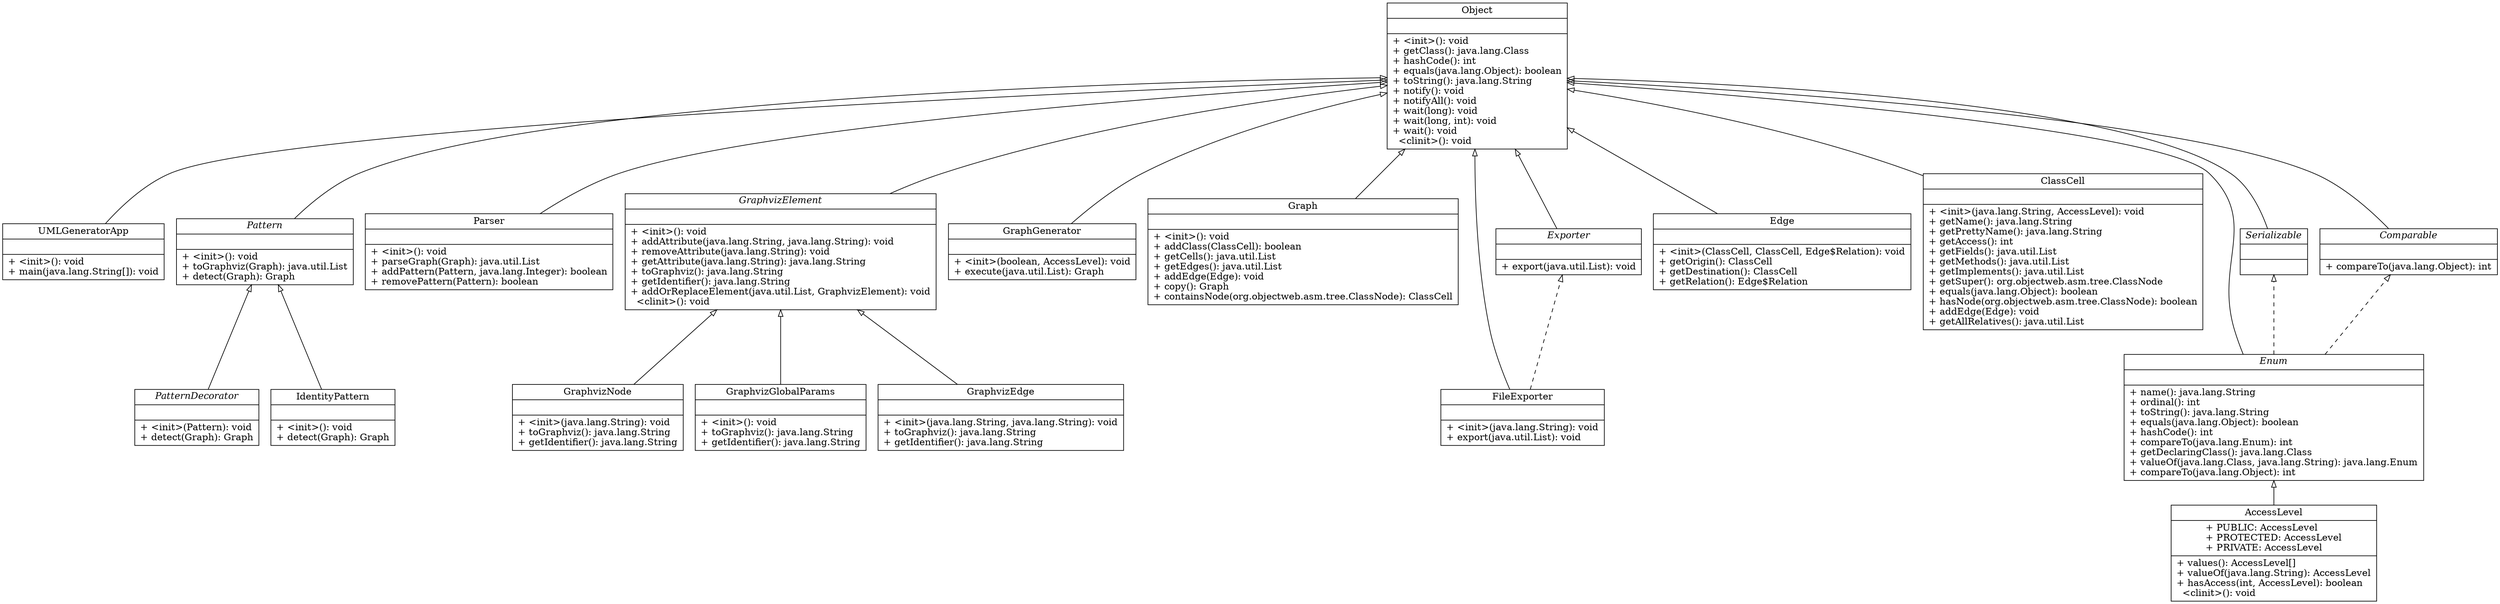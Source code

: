 digraph uml {
rankdir = BT;
"UMLGeneratorApp" [
	shape = "record",
	label = <{UMLGeneratorApp||+ &lt;init&gt;(): void<br align="left"/>+ main(java.lang.String[]): void<br align="left"/>}>
];
"Object" [
	shape = "record",
	label = <{Object||+ &lt;init&gt;(): void<br align="left"/>+ getClass(): java.lang.Class<br align="left"/>+ hashCode(): int<br align="left"/>+ equals(java.lang.Object): boolean<br align="left"/>+ toString(): java.lang.String<br align="left"/>+ notify(): void<br align="left"/>+ notifyAll(): void<br align="left"/>+ wait(long): void<br align="left"/>+ wait(long, int): void<br align="left"/>+ wait(): void<br align="left"/>  &lt;clinit&gt;(): void<br align="left"/>}>
];
"PatternDecorator" [
	shape = "record",
	label = <{<I>PatternDecorator</I>||+ &lt;init&gt;(Pattern): void<br align="left"/>+ detect(Graph): Graph<br align="left"/>}>
];
"Pattern" [
	shape = "record",
	label = <{<I>Pattern</I>||+ &lt;init&gt;(): void<br align="left"/>+ toGraphviz(Graph): java.util.List<br align="left"/>+ detect(Graph): Graph<br align="left"/>}>
];
"Parser" [
	shape = "record",
	label = <{Parser||+ &lt;init&gt;(): void<br align="left"/>+ parseGraph(Graph): java.util.List<br align="left"/>+ addPattern(Pattern, java.lang.Integer): boolean<br align="left"/>+ removePattern(Pattern): boolean<br align="left"/>}>
];
"IdentityPattern" [
	shape = "record",
	label = <{IdentityPattern||+ &lt;init&gt;(): void<br align="left"/>+ detect(Graph): Graph<br align="left"/>}>
];
"GraphvizNode" [
	shape = "record",
	label = <{GraphvizNode||+ &lt;init&gt;(java.lang.String): void<br align="left"/>+ toGraphviz(): java.lang.String<br align="left"/>+ getIdentifier(): java.lang.String<br align="left"/>}>
];
"GraphvizElement" [
	shape = "record",
	label = <{<I>GraphvizElement</I>||+ &lt;init&gt;(): void<br align="left"/>+ addAttribute(java.lang.String, java.lang.String): void<br align="left"/>+ removeAttribute(java.lang.String): void<br align="left"/>+ getAttribute(java.lang.String): java.lang.String<br align="left"/>+ toGraphviz(): java.lang.String<br align="left"/>+ getIdentifier(): java.lang.String<br align="left"/>+ addOrReplaceElement(java.util.List, GraphvizElement): void<br align="left"/>  &lt;clinit&gt;(): void<br align="left"/>}>
];
"GraphvizGlobalParams" [
	shape = "record",
	label = <{GraphvizGlobalParams||+ &lt;init&gt;(): void<br align="left"/>+ toGraphviz(): java.lang.String<br align="left"/>+ getIdentifier(): java.lang.String<br align="left"/>}>
];
"GraphvizEdge" [
	shape = "record",
	label = <{GraphvizEdge||+ &lt;init&gt;(java.lang.String, java.lang.String): void<br align="left"/>+ toGraphviz(): java.lang.String<br align="left"/>+ getIdentifier(): java.lang.String<br align="left"/>}>
];
"GraphGenerator" [
	shape = "record",
	label = <{GraphGenerator||+ &lt;init&gt;(boolean, AccessLevel): void<br align="left"/>+ execute(java.util.List): Graph<br align="left"/>}>
];
"Graph" [
	shape = "record",
	label = <{Graph||+ &lt;init&gt;(): void<br align="left"/>+ addClass(ClassCell): boolean<br align="left"/>+ getCells(): java.util.List<br align="left"/>+ getEdges(): java.util.List<br align="left"/>+ addEdge(Edge): void<br align="left"/>+ copy(): Graph<br align="left"/>+ containsNode(org.objectweb.asm.tree.ClassNode): ClassCell<br align="left"/>}>
];
"FileExporter" [
	shape = "record",
	label = <{FileExporter||+ &lt;init&gt;(java.lang.String): void<br align="left"/>+ export(java.util.List): void<br align="left"/>}>
];
"Exporter" [
	shape = "record",
	label = <{<I>Exporter</I>||+ export(java.util.List): void<br align="left"/>}>
];
"Edge" [
	shape = "record",
	label = <{Edge||+ &lt;init&gt;(ClassCell, ClassCell, Edge$Relation): void<br align="left"/>+ getOrigin(): ClassCell<br align="left"/>+ getDestination(): ClassCell<br align="left"/>+ getRelation(): Edge$Relation<br align="left"/>}>
];
"ClassCell" [
	shape = "record",
	label = <{ClassCell||+ &lt;init&gt;(java.lang.String, AccessLevel): void<br align="left"/>+ getName(): java.lang.String<br align="left"/>+ getPrettyName(): java.lang.String<br align="left"/>+ getAccess(): int<br align="left"/>+ getFields(): java.util.List<br align="left"/>+ getMethods(): java.util.List<br align="left"/>+ getImplements(): java.util.List<br align="left"/>+ getSuper(): org.objectweb.asm.tree.ClassNode<br align="left"/>+ equals(java.lang.Object): boolean<br align="left"/>+ hasNode(org.objectweb.asm.tree.ClassNode): boolean<br align="left"/>+ addEdge(Edge): void<br align="left"/>+ getAllRelatives(): java.util.List<br align="left"/>}>
];
"AccessLevel" [
	shape = "record",
	label = <{AccessLevel|+ PUBLIC: AccessLevel<br align="left"/>+ PROTECTED: AccessLevel<br align="left"/>+ PRIVATE: AccessLevel<br align="left"/>|+ values(): AccessLevel[]<br align="left"/>+ valueOf(java.lang.String): AccessLevel<br align="left"/>+ hasAccess(int, AccessLevel): boolean<br align="left"/>  &lt;clinit&gt;(): void<br align="left"/>}>
];
"Enum" [
	shape = "record",
	label = <{<I>Enum</I>||+ name(): java.lang.String<br align="left"/>+ ordinal(): int<br align="left"/>+ toString(): java.lang.String<br align="left"/>+ equals(java.lang.Object): boolean<br align="left"/>+ hashCode(): int<br align="left"/>+ compareTo(java.lang.Enum): int<br align="left"/>+ getDeclaringClass(): java.lang.Class<br align="left"/>+ valueOf(java.lang.Class, java.lang.String): java.lang.Enum<br align="left"/>+ compareTo(java.lang.Object): int<br align="left"/>}>
];
"Serializable" [
	shape = "record",
	label = <{<I>Serializable</I>||}>
];
"Comparable" [
	shape = "record",
	label = <{<I>Comparable</I>||+ compareTo(java.lang.Object): int<br align="left"/>}>
];
"UMLGeneratorApp" -> "Object"[
	arrowhead = "onormal"
];
"PatternDecorator" -> "Pattern"[
	arrowhead = "onormal"
];
"Pattern" -> "Object"[
	arrowhead = "onormal"
];
"Parser" -> "Object"[
	arrowhead = "onormal"
];
"IdentityPattern" -> "Pattern"[
	arrowhead = "onormal"
];
"GraphvizNode" -> "GraphvizElement"[
	arrowhead = "onormal"
];
"GraphvizElement" -> "Object"[
	arrowhead = "onormal"
];
"GraphvizGlobalParams" -> "GraphvizElement"[
	arrowhead = "onormal"
];
"GraphvizEdge" -> "GraphvizElement"[
	arrowhead = "onormal"
];
"GraphGenerator" -> "Object"[
	arrowhead = "onormal"
];
"Graph" -> "Object"[
	arrowhead = "onormal"
];
"FileExporter" -> "Exporter"[
	style = "dashed",
	arrowhead = "onormal"
];
"FileExporter" -> "Object"[
	arrowhead = "onormal"
];
"Exporter" -> "Object"[
	arrowhead = "onormal"
];
"Edge" -> "Object"[
	arrowhead = "onormal"
];
"ClassCell" -> "Object"[
	arrowhead = "onormal"
];
"AccessLevel" -> "Enum"[
	arrowhead = "onormal"
];
"Enum" -> "Comparable"[
	style = "dashed",
	arrowhead = "onormal"
];
"Enum" -> "Serializable"[
	style = "dashed",
	arrowhead = "onormal"
];
"Enum" -> "Object"[
	arrowhead = "onormal"
];
"Serializable" -> "Object"[
	arrowhead = "onormal"
];
"Comparable" -> "Object"[
	arrowhead = "onormal"
];
}
